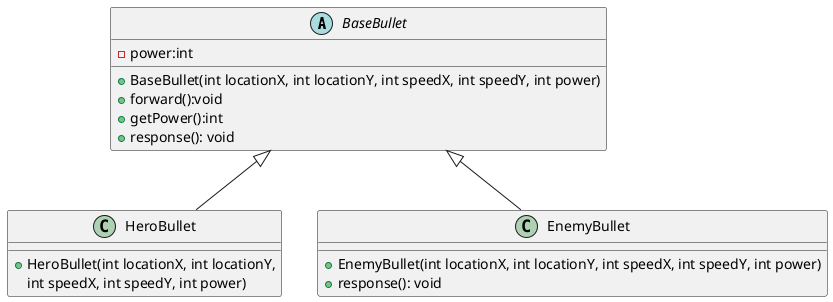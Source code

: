 @startuml
'https://plantuml.com/class-diagram

abstract class BaseBullet
{
    - power:int
    + BaseBullet(int locationX, int locationY, int speedX, int speedY, int power)
    + forward():void
	+ getPower():int
	+ response(): void
}

class HeroBullet {
    + HeroBullet(int locationX, int locationY,
     int speedX, int speedY, int power)
}

class EnemyBullet {
    + EnemyBullet(int locationX, int locationY, int speedX, int speedY, int power)
    + response(): void
}

BaseBullet <|-- HeroBullet
BaseBullet <|-- EnemyBullet

@enduml